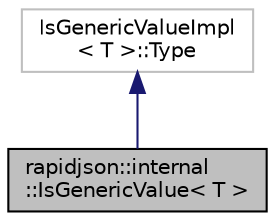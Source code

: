 digraph "rapidjson::internal::IsGenericValue&lt; T &gt;"
{
 // INTERACTIVE_SVG=YES
 // LATEX_PDF_SIZE
  edge [fontname="Helvetica",fontsize="10",labelfontname="Helvetica",labelfontsize="10"];
  node [fontname="Helvetica",fontsize="10",shape=record];
  Node2 [label="rapidjson::internal\l::IsGenericValue\< T \>",height=0.2,width=0.4,color="black", fillcolor="grey75", style="filled", fontcolor="black",tooltip=" "];
  Node3 -> Node2 [dir="back",color="midnightblue",fontsize="10",style="solid",fontname="Helvetica"];
  Node3 [label="IsGenericValueImpl\l\< T \>::Type",height=0.2,width=0.4,color="grey75", fillcolor="white", style="filled",tooltip=" "];
}
